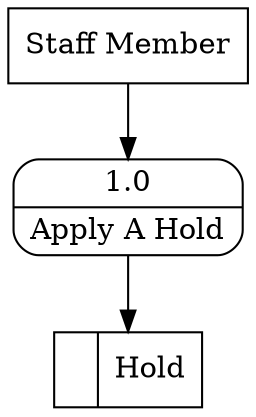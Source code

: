 digraph dfd2{ 
node[shape=record]
200 [label="<f0>  |<f1> Hold " ];
201 [label="Staff Member" shape=box];
202 [label="{<f0> 1.0|<f1> Apply A Hold }" shape=Mrecord];
201 -> 202
202 -> 200
}